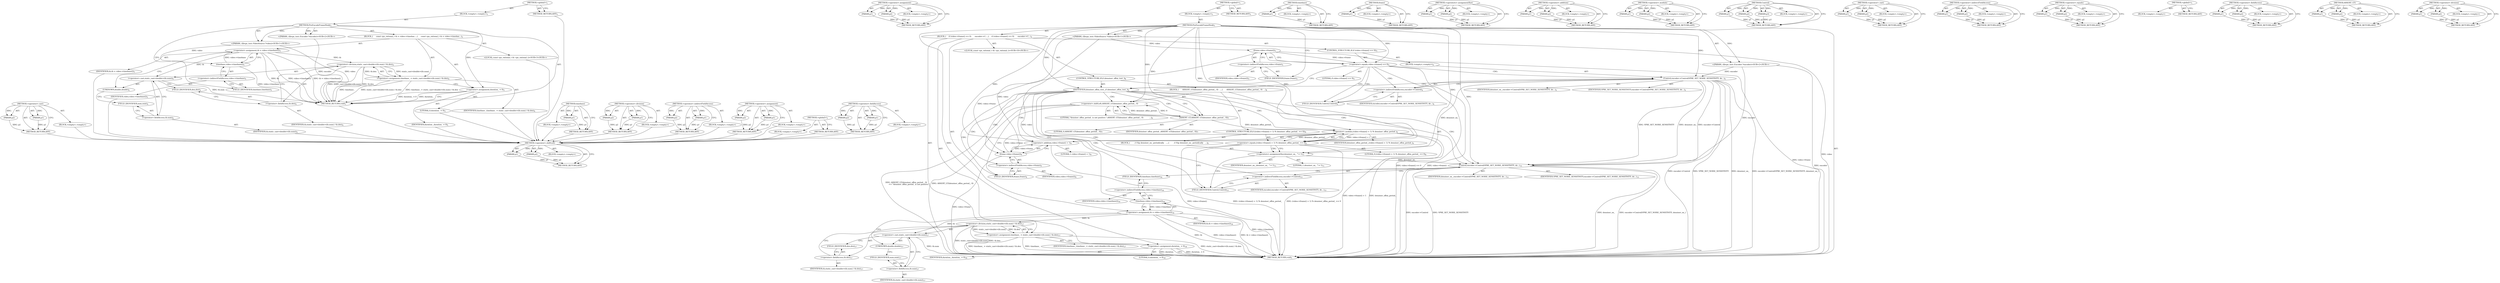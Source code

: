 digraph "&lt;operator&gt;.division" {
vulnerable_75 [label=<(METHOD,&lt;operator&gt;.cast)>];
vulnerable_76 [label=<(PARAM,p1)>];
vulnerable_77 [label=<(PARAM,p2)>];
vulnerable_78 [label=<(BLOCK,&lt;empty&gt;,&lt;empty&gt;)>];
vulnerable_79 [label=<(METHOD_RETURN,ANY)>];
vulnerable_6 [label=<(METHOD,&lt;global&gt;)<SUB>1</SUB>>];
vulnerable_7 [label=<(BLOCK,&lt;empty&gt;,&lt;empty&gt;)<SUB>1</SUB>>];
vulnerable_8 [label=<(METHOD,PreEncodeFrameHook)<SUB>1</SUB>>];
vulnerable_9 [label="<(PARAM,::libvpx_test::VideoSource *video)<SUB>1</SUB>>"];
vulnerable_10 [label="<(PARAM,::libvpx_test::Encoder *encoder)<SUB>2</SUB>>"];
vulnerable_11 [label=<(BLOCK,{
     const vpx_rational_t tb = video-&gt;timebas...,{
     const vpx_rational_t tb = video-&gt;timebas...)<SUB>2</SUB>>];
vulnerable_12 [label="<(LOCAL,const vpx_rational_t tb: vpx_rational_t)<SUB>3</SUB>>"];
vulnerable_13 [label=<(&lt;operator&gt;.assignment,tb = video-&gt;timebase())<SUB>3</SUB>>];
vulnerable_14 [label=<(IDENTIFIER,tb,tb = video-&gt;timebase())<SUB>3</SUB>>];
vulnerable_15 [label=<(timebase,video-&gt;timebase())<SUB>3</SUB>>];
vulnerable_16 [label=<(&lt;operator&gt;.indirectFieldAccess,video-&gt;timebase)<SUB>3</SUB>>];
vulnerable_17 [label=<(IDENTIFIER,video,video-&gt;timebase())<SUB>3</SUB>>];
vulnerable_18 [label=<(FIELD_IDENTIFIER,timebase,timebase)<SUB>3</SUB>>];
vulnerable_19 [label=<(&lt;operator&gt;.assignment,timebase_ = static_cast&lt;double&gt;(tb.num) / tb.den)<SUB>4</SUB>>];
vulnerable_20 [label=<(IDENTIFIER,timebase_,timebase_ = static_cast&lt;double&gt;(tb.num) / tb.den)<SUB>4</SUB>>];
vulnerable_21 [label=<(&lt;operator&gt;.division,static_cast&lt;double&gt;(tb.num) / tb.den)<SUB>4</SUB>>];
vulnerable_22 [label=<(&lt;operator&gt;.cast,static_cast&lt;double&gt;(tb.num))<SUB>4</SUB>>];
vulnerable_23 [label=<(UNKNOWN,double,double)<SUB>4</SUB>>];
vulnerable_24 [label=<(&lt;operator&gt;.fieldAccess,tb.num)<SUB>4</SUB>>];
vulnerable_25 [label=<(IDENTIFIER,tb,static_cast&lt;double&gt;(tb.num))<SUB>4</SUB>>];
vulnerable_26 [label=<(FIELD_IDENTIFIER,num,num)<SUB>4</SUB>>];
vulnerable_27 [label=<(&lt;operator&gt;.fieldAccess,tb.den)<SUB>4</SUB>>];
vulnerable_28 [label=<(IDENTIFIER,tb,static_cast&lt;double&gt;(tb.num) / tb.den)<SUB>4</SUB>>];
vulnerable_29 [label=<(FIELD_IDENTIFIER,den,den)<SUB>4</SUB>>];
vulnerable_30 [label=<(&lt;operator&gt;.assignment,duration_ = 0)<SUB>5</SUB>>];
vulnerable_31 [label=<(IDENTIFIER,duration_,duration_ = 0)<SUB>5</SUB>>];
vulnerable_32 [label=<(LITERAL,0,duration_ = 0)<SUB>5</SUB>>];
vulnerable_33 [label=<(METHOD_RETURN,void)<SUB>1</SUB>>];
vulnerable_35 [label=<(METHOD_RETURN,ANY)<SUB>1</SUB>>];
vulnerable_61 [label=<(METHOD,timebase)>];
vulnerable_62 [label=<(PARAM,p1)>];
vulnerable_63 [label=<(BLOCK,&lt;empty&gt;,&lt;empty&gt;)>];
vulnerable_64 [label=<(METHOD_RETURN,ANY)>];
vulnerable_70 [label=<(METHOD,&lt;operator&gt;.division)>];
vulnerable_71 [label=<(PARAM,p1)>];
vulnerable_72 [label=<(PARAM,p2)>];
vulnerable_73 [label=<(BLOCK,&lt;empty&gt;,&lt;empty&gt;)>];
vulnerable_74 [label=<(METHOD_RETURN,ANY)>];
vulnerable_65 [label=<(METHOD,&lt;operator&gt;.indirectFieldAccess)>];
vulnerable_66 [label=<(PARAM,p1)>];
vulnerable_67 [label=<(PARAM,p2)>];
vulnerable_68 [label=<(BLOCK,&lt;empty&gt;,&lt;empty&gt;)>];
vulnerable_69 [label=<(METHOD_RETURN,ANY)>];
vulnerable_56 [label=<(METHOD,&lt;operator&gt;.assignment)>];
vulnerable_57 [label=<(PARAM,p1)>];
vulnerable_58 [label=<(PARAM,p2)>];
vulnerable_59 [label=<(BLOCK,&lt;empty&gt;,&lt;empty&gt;)>];
vulnerable_60 [label=<(METHOD_RETURN,ANY)>];
vulnerable_50 [label=<(METHOD,&lt;global&gt;)<SUB>1</SUB>>];
vulnerable_51 [label=<(BLOCK,&lt;empty&gt;,&lt;empty&gt;)>];
vulnerable_52 [label=<(METHOD_RETURN,ANY)>];
vulnerable_80 [label=<(METHOD,&lt;operator&gt;.fieldAccess)>];
vulnerable_81 [label=<(PARAM,p1)>];
vulnerable_82 [label=<(PARAM,p2)>];
vulnerable_83 [label=<(BLOCK,&lt;empty&gt;,&lt;empty&gt;)>];
vulnerable_84 [label=<(METHOD_RETURN,ANY)>];
fixed_121 [label=<(METHOD,&lt;operator&gt;.shiftLeft)>];
fixed_122 [label=<(PARAM,p1)>];
fixed_123 [label=<(PARAM,p2)>];
fixed_124 [label=<(BLOCK,&lt;empty&gt;,&lt;empty&gt;)>];
fixed_125 [label=<(METHOD_RETURN,ANY)>];
fixed_146 [label=<(METHOD,&lt;operator&gt;.assignment)>];
fixed_147 [label=<(PARAM,p1)>];
fixed_148 [label=<(PARAM,p2)>];
fixed_149 [label=<(BLOCK,&lt;empty&gt;,&lt;empty&gt;)>];
fixed_150 [label=<(METHOD_RETURN,ANY)>];
fixed_6 [label=<(METHOD,&lt;global&gt;)<SUB>1</SUB>>];
fixed_7 [label=<(BLOCK,&lt;empty&gt;,&lt;empty&gt;)<SUB>1</SUB>>];
fixed_8 [label=<(METHOD,PreEncodeFrameHook)<SUB>1</SUB>>];
fixed_9 [label="<(PARAM,::libvpx_test::VideoSource *video)<SUB>1</SUB>>"];
fixed_10 [label="<(PARAM,::libvpx_test::Encoder *encoder)<SUB>2</SUB>>"];
fixed_11 [label=<(BLOCK,{
    if (video-&gt;frame() == 0)
      encoder-&gt;C...,{
    if (video-&gt;frame() == 0)
      encoder-&gt;C...)<SUB>2</SUB>>];
fixed_12 [label=<(CONTROL_STRUCTURE,IF,if (video-&gt;frame() == 0))<SUB>3</SUB>>];
fixed_13 [label=<(&lt;operator&gt;.equals,video-&gt;frame() == 0)<SUB>3</SUB>>];
fixed_14 [label=<(frame,video-&gt;frame())<SUB>3</SUB>>];
fixed_15 [label=<(&lt;operator&gt;.indirectFieldAccess,video-&gt;frame)<SUB>3</SUB>>];
fixed_16 [label=<(IDENTIFIER,video,video-&gt;frame())<SUB>3</SUB>>];
fixed_17 [label=<(FIELD_IDENTIFIER,frame,frame)<SUB>3</SUB>>];
fixed_18 [label=<(LITERAL,0,video-&gt;frame() == 0)<SUB>3</SUB>>];
fixed_19 [label=<(BLOCK,&lt;empty&gt;,&lt;empty&gt;)<SUB>4</SUB>>];
fixed_20 [label=<(Control,encoder-&gt;Control(VP8E_SET_NOISE_SENSITIVITY, de...)<SUB>4</SUB>>];
fixed_21 [label=<(&lt;operator&gt;.indirectFieldAccess,encoder-&gt;Control)<SUB>4</SUB>>];
fixed_22 [label=<(IDENTIFIER,encoder,encoder-&gt;Control(VP8E_SET_NOISE_SENSITIVITY, de...)<SUB>4</SUB>>];
fixed_23 [label=<(FIELD_IDENTIFIER,Control,Control)<SUB>4</SUB>>];
fixed_24 [label=<(IDENTIFIER,VP8E_SET_NOISE_SENSITIVITY,encoder-&gt;Control(VP8E_SET_NOISE_SENSITIVITY, de...)<SUB>4</SUB>>];
fixed_25 [label=<(IDENTIFIER,denoiser_on_,encoder-&gt;Control(VP8E_SET_NOISE_SENSITIVITY, de...)<SUB>4</SUB>>];
fixed_26 [label=<(CONTROL_STRUCTURE,IF,if (denoiser_offon_test_))<SUB>6</SUB>>];
fixed_27 [label=<(IDENTIFIER,denoiser_offon_test_,if (denoiser_offon_test_))<SUB>6</SUB>>];
fixed_28 [label=<(BLOCK,{
      ASSERT_GT(denoiser_offon_period_, 0)
  ...,{
      ASSERT_GT(denoiser_offon_period_, 0)
  ...)<SUB>6</SUB>>];
fixed_29 [label=<(&lt;operator&gt;.shiftLeft,ASSERT_GT(denoiser_offon_period_, 0)
          ...)<SUB>7</SUB>>];
fixed_30 [label=<(ASSERT_GT,ASSERT_GT(denoiser_offon_period_, 0))<SUB>7</SUB>>];
fixed_31 [label=<(IDENTIFIER,denoiser_offon_period_,ASSERT_GT(denoiser_offon_period_, 0))<SUB>7</SUB>>];
fixed_32 [label=<(LITERAL,0,ASSERT_GT(denoiser_offon_period_, 0))<SUB>7</SUB>>];
fixed_33 [label=<(LITERAL,&quot;denoiser_offon_period_ is not positive.&quot;,ASSERT_GT(denoiser_offon_period_, 0)
          ...)<SUB>8</SUB>>];
fixed_34 [label=<(CONTROL_STRUCTURE,IF,if ((video-&gt;frame() + 1) % denoiser_offon_period_ == 0))<SUB>9</SUB>>];
fixed_35 [label=<(&lt;operator&gt;.equals,(video-&gt;frame() + 1) % denoiser_offon_period_ == 0)<SUB>9</SUB>>];
fixed_36 [label=<(&lt;operator&gt;.modulo,(video-&gt;frame() + 1) % denoiser_offon_period_)<SUB>9</SUB>>];
fixed_37 [label=<(&lt;operator&gt;.addition,video-&gt;frame() + 1)<SUB>9</SUB>>];
fixed_38 [label=<(frame,video-&gt;frame())<SUB>9</SUB>>];
fixed_39 [label=<(&lt;operator&gt;.indirectFieldAccess,video-&gt;frame)<SUB>9</SUB>>];
fixed_40 [label=<(IDENTIFIER,video,video-&gt;frame())<SUB>9</SUB>>];
fixed_41 [label=<(FIELD_IDENTIFIER,frame,frame)<SUB>9</SUB>>];
fixed_42 [label=<(LITERAL,1,video-&gt;frame() + 1)<SUB>9</SUB>>];
fixed_43 [label=<(IDENTIFIER,denoiser_offon_period_,(video-&gt;frame() + 1) % denoiser_offon_period_)<SUB>9</SUB>>];
fixed_44 [label=<(LITERAL,0,(video-&gt;frame() + 1) % denoiser_offon_period_ == 0)<SUB>9</SUB>>];
fixed_45 [label=<(BLOCK,{
        // Flip denoiser_on_ periodically
   ...,{
        // Flip denoiser_on_ periodically
   ...)<SUB>9</SUB>>];
fixed_46 [label=<(&lt;operators&gt;.assignmentXor,denoiser_on_ ^= 1)<SUB>11</SUB>>];
fixed_47 [label=<(IDENTIFIER,denoiser_on_,denoiser_on_ ^= 1)<SUB>11</SUB>>];
fixed_48 [label=<(LITERAL,1,denoiser_on_ ^= 1)<SUB>11</SUB>>];
fixed_49 [label=<(Control,encoder-&gt;Control(VP8E_SET_NOISE_SENSITIVITY, de...)<SUB>13</SUB>>];
fixed_50 [label=<(&lt;operator&gt;.indirectFieldAccess,encoder-&gt;Control)<SUB>13</SUB>>];
fixed_51 [label=<(IDENTIFIER,encoder,encoder-&gt;Control(VP8E_SET_NOISE_SENSITIVITY, de...)<SUB>13</SUB>>];
fixed_52 [label=<(FIELD_IDENTIFIER,Control,Control)<SUB>13</SUB>>];
fixed_53 [label=<(IDENTIFIER,VP8E_SET_NOISE_SENSITIVITY,encoder-&gt;Control(VP8E_SET_NOISE_SENSITIVITY, de...)<SUB>13</SUB>>];
fixed_54 [label=<(IDENTIFIER,denoiser_on_,encoder-&gt;Control(VP8E_SET_NOISE_SENSITIVITY, de...)<SUB>13</SUB>>];
fixed_55 [label="<(LOCAL,const vpx_rational_t tb: vpx_rational_t)<SUB>16</SUB>>"];
fixed_56 [label=<(&lt;operator&gt;.assignment,tb = video-&gt;timebase())<SUB>16</SUB>>];
fixed_57 [label=<(IDENTIFIER,tb,tb = video-&gt;timebase())<SUB>16</SUB>>];
fixed_58 [label=<(timebase,video-&gt;timebase())<SUB>16</SUB>>];
fixed_59 [label=<(&lt;operator&gt;.indirectFieldAccess,video-&gt;timebase)<SUB>16</SUB>>];
fixed_60 [label=<(IDENTIFIER,video,video-&gt;timebase())<SUB>16</SUB>>];
fixed_61 [label=<(FIELD_IDENTIFIER,timebase,timebase)<SUB>16</SUB>>];
fixed_62 [label=<(&lt;operator&gt;.assignment,timebase_ = static_cast&lt;double&gt;(tb.num) / tb.den)<SUB>17</SUB>>];
fixed_63 [label=<(IDENTIFIER,timebase_,timebase_ = static_cast&lt;double&gt;(tb.num) / tb.den)<SUB>17</SUB>>];
fixed_64 [label=<(&lt;operator&gt;.division,static_cast&lt;double&gt;(tb.num) / tb.den)<SUB>17</SUB>>];
fixed_65 [label=<(&lt;operator&gt;.cast,static_cast&lt;double&gt;(tb.num))<SUB>17</SUB>>];
fixed_66 [label=<(UNKNOWN,double,double)<SUB>17</SUB>>];
fixed_67 [label=<(&lt;operator&gt;.fieldAccess,tb.num)<SUB>17</SUB>>];
fixed_68 [label=<(IDENTIFIER,tb,static_cast&lt;double&gt;(tb.num))<SUB>17</SUB>>];
fixed_69 [label=<(FIELD_IDENTIFIER,num,num)<SUB>17</SUB>>];
fixed_70 [label=<(&lt;operator&gt;.fieldAccess,tb.den)<SUB>17</SUB>>];
fixed_71 [label=<(IDENTIFIER,tb,static_cast&lt;double&gt;(tb.num) / tb.den)<SUB>17</SUB>>];
fixed_72 [label=<(FIELD_IDENTIFIER,den,den)<SUB>17</SUB>>];
fixed_73 [label=<(&lt;operator&gt;.assignment,duration_ = 0)<SUB>18</SUB>>];
fixed_74 [label=<(IDENTIFIER,duration_,duration_ = 0)<SUB>18</SUB>>];
fixed_75 [label=<(LITERAL,0,duration_ = 0)<SUB>18</SUB>>];
fixed_76 [label=<(METHOD_RETURN,void)<SUB>1</SUB>>];
fixed_78 [label=<(METHOD_RETURN,ANY)<SUB>1</SUB>>];
fixed_151 [label=<(METHOD,timebase)>];
fixed_152 [label=<(PARAM,p1)>];
fixed_153 [label=<(BLOCK,&lt;empty&gt;,&lt;empty&gt;)>];
fixed_154 [label=<(METHOD_RETURN,ANY)>];
fixed_106 [label=<(METHOD,frame)>];
fixed_107 [label=<(PARAM,p1)>];
fixed_108 [label=<(BLOCK,&lt;empty&gt;,&lt;empty&gt;)>];
fixed_109 [label=<(METHOD_RETURN,ANY)>];
fixed_141 [label=<(METHOD,&lt;operators&gt;.assignmentXor)>];
fixed_142 [label=<(PARAM,p1)>];
fixed_143 [label=<(PARAM,p2)>];
fixed_144 [label=<(BLOCK,&lt;empty&gt;,&lt;empty&gt;)>];
fixed_145 [label=<(METHOD_RETURN,ANY)>];
fixed_136 [label=<(METHOD,&lt;operator&gt;.addition)>];
fixed_137 [label=<(PARAM,p1)>];
fixed_138 [label=<(PARAM,p2)>];
fixed_139 [label=<(BLOCK,&lt;empty&gt;,&lt;empty&gt;)>];
fixed_140 [label=<(METHOD_RETURN,ANY)>];
fixed_131 [label=<(METHOD,&lt;operator&gt;.modulo)>];
fixed_132 [label=<(PARAM,p1)>];
fixed_133 [label=<(PARAM,p2)>];
fixed_134 [label=<(BLOCK,&lt;empty&gt;,&lt;empty&gt;)>];
fixed_135 [label=<(METHOD_RETURN,ANY)>];
fixed_115 [label=<(METHOD,Control)>];
fixed_116 [label=<(PARAM,p1)>];
fixed_117 [label=<(PARAM,p2)>];
fixed_118 [label=<(PARAM,p3)>];
fixed_119 [label=<(BLOCK,&lt;empty&gt;,&lt;empty&gt;)>];
fixed_120 [label=<(METHOD_RETURN,ANY)>];
fixed_160 [label=<(METHOD,&lt;operator&gt;.cast)>];
fixed_161 [label=<(PARAM,p1)>];
fixed_162 [label=<(PARAM,p2)>];
fixed_163 [label=<(BLOCK,&lt;empty&gt;,&lt;empty&gt;)>];
fixed_164 [label=<(METHOD_RETURN,ANY)>];
fixed_110 [label=<(METHOD,&lt;operator&gt;.indirectFieldAccess)>];
fixed_111 [label=<(PARAM,p1)>];
fixed_112 [label=<(PARAM,p2)>];
fixed_113 [label=<(BLOCK,&lt;empty&gt;,&lt;empty&gt;)>];
fixed_114 [label=<(METHOD_RETURN,ANY)>];
fixed_101 [label=<(METHOD,&lt;operator&gt;.equals)>];
fixed_102 [label=<(PARAM,p1)>];
fixed_103 [label=<(PARAM,p2)>];
fixed_104 [label=<(BLOCK,&lt;empty&gt;,&lt;empty&gt;)>];
fixed_105 [label=<(METHOD_RETURN,ANY)>];
fixed_95 [label=<(METHOD,&lt;global&gt;)<SUB>1</SUB>>];
fixed_96 [label=<(BLOCK,&lt;empty&gt;,&lt;empty&gt;)>];
fixed_97 [label=<(METHOD_RETURN,ANY)>];
fixed_165 [label=<(METHOD,&lt;operator&gt;.fieldAccess)>];
fixed_166 [label=<(PARAM,p1)>];
fixed_167 [label=<(PARAM,p2)>];
fixed_168 [label=<(BLOCK,&lt;empty&gt;,&lt;empty&gt;)>];
fixed_169 [label=<(METHOD_RETURN,ANY)>];
fixed_126 [label=<(METHOD,ASSERT_GT)>];
fixed_127 [label=<(PARAM,p1)>];
fixed_128 [label=<(PARAM,p2)>];
fixed_129 [label=<(BLOCK,&lt;empty&gt;,&lt;empty&gt;)>];
fixed_130 [label=<(METHOD_RETURN,ANY)>];
fixed_155 [label=<(METHOD,&lt;operator&gt;.division)>];
fixed_156 [label=<(PARAM,p1)>];
fixed_157 [label=<(PARAM,p2)>];
fixed_158 [label=<(BLOCK,&lt;empty&gt;,&lt;empty&gt;)>];
fixed_159 [label=<(METHOD_RETURN,ANY)>];
vulnerable_75 -> vulnerable_76  [key=0, label="AST: "];
vulnerable_75 -> vulnerable_76  [key=1, label="DDG: "];
vulnerable_75 -> vulnerable_78  [key=0, label="AST: "];
vulnerable_75 -> vulnerable_77  [key=0, label="AST: "];
vulnerable_75 -> vulnerable_77  [key=1, label="DDG: "];
vulnerable_75 -> vulnerable_79  [key=0, label="AST: "];
vulnerable_75 -> vulnerable_79  [key=1, label="CFG: "];
vulnerable_76 -> vulnerable_79  [key=0, label="DDG: p1"];
vulnerable_77 -> vulnerable_79  [key=0, label="DDG: p2"];
vulnerable_78 -> fixed_121  [key=0];
vulnerable_79 -> fixed_121  [key=0];
vulnerable_6 -> vulnerable_7  [key=0, label="AST: "];
vulnerable_6 -> vulnerable_35  [key=0, label="AST: "];
vulnerable_6 -> vulnerable_35  [key=1, label="CFG: "];
vulnerable_7 -> vulnerable_8  [key=0, label="AST: "];
vulnerable_8 -> vulnerable_9  [key=0, label="AST: "];
vulnerable_8 -> vulnerable_9  [key=1, label="DDG: "];
vulnerable_8 -> vulnerable_10  [key=0, label="AST: "];
vulnerable_8 -> vulnerable_10  [key=1, label="DDG: "];
vulnerable_8 -> vulnerable_11  [key=0, label="AST: "];
vulnerable_8 -> vulnerable_33  [key=0, label="AST: "];
vulnerable_8 -> vulnerable_18  [key=0, label="CFG: "];
vulnerable_8 -> vulnerable_30  [key=0, label="DDG: "];
vulnerable_9 -> vulnerable_33  [key=0, label="DDG: video"];
vulnerable_9 -> vulnerable_15  [key=0, label="DDG: video"];
vulnerable_10 -> vulnerable_33  [key=0, label="DDG: encoder"];
vulnerable_11 -> vulnerable_12  [key=0, label="AST: "];
vulnerable_11 -> vulnerable_13  [key=0, label="AST: "];
vulnerable_11 -> vulnerable_19  [key=0, label="AST: "];
vulnerable_11 -> vulnerable_30  [key=0, label="AST: "];
vulnerable_12 -> fixed_121  [key=0];
vulnerable_13 -> vulnerable_14  [key=0, label="AST: "];
vulnerable_13 -> vulnerable_15  [key=0, label="AST: "];
vulnerable_13 -> vulnerable_23  [key=0, label="CFG: "];
vulnerable_13 -> vulnerable_33  [key=0, label="DDG: tb"];
vulnerable_13 -> vulnerable_33  [key=1, label="DDG: video-&gt;timebase()"];
vulnerable_13 -> vulnerable_33  [key=2, label="DDG: tb = video-&gt;timebase()"];
vulnerable_13 -> vulnerable_21  [key=0, label="DDG: tb"];
vulnerable_13 -> vulnerable_22  [key=0, label="DDG: tb"];
vulnerable_14 -> fixed_121  [key=0];
vulnerable_15 -> vulnerable_16  [key=0, label="AST: "];
vulnerable_15 -> vulnerable_13  [key=0, label="CFG: "];
vulnerable_15 -> vulnerable_13  [key=1, label="DDG: video-&gt;timebase"];
vulnerable_15 -> vulnerable_33  [key=0, label="DDG: video-&gt;timebase"];
vulnerable_16 -> vulnerable_17  [key=0, label="AST: "];
vulnerable_16 -> vulnerable_18  [key=0, label="AST: "];
vulnerable_16 -> vulnerable_15  [key=0, label="CFG: "];
vulnerable_17 -> fixed_121  [key=0];
vulnerable_18 -> vulnerable_16  [key=0, label="CFG: "];
vulnerable_19 -> vulnerable_20  [key=0, label="AST: "];
vulnerable_19 -> vulnerable_21  [key=0, label="AST: "];
vulnerable_19 -> vulnerable_30  [key=0, label="CFG: "];
vulnerable_19 -> vulnerable_33  [key=0, label="DDG: static_cast&lt;double&gt;(tb.num) / tb.den"];
vulnerable_19 -> vulnerable_33  [key=1, label="DDG: timebase_ = static_cast&lt;double&gt;(tb.num) / tb.den"];
vulnerable_19 -> vulnerable_33  [key=2, label="DDG: timebase_"];
vulnerable_20 -> fixed_121  [key=0];
vulnerable_21 -> vulnerable_22  [key=0, label="AST: "];
vulnerable_21 -> vulnerable_27  [key=0, label="AST: "];
vulnerable_21 -> vulnerable_19  [key=0, label="CFG: "];
vulnerable_21 -> vulnerable_19  [key=1, label="DDG: static_cast&lt;double&gt;(tb.num)"];
vulnerable_21 -> vulnerable_19  [key=2, label="DDG: tb.den"];
vulnerable_21 -> vulnerable_33  [key=0, label="DDG: static_cast&lt;double&gt;(tb.num)"];
vulnerable_21 -> vulnerable_33  [key=1, label="DDG: tb.den"];
vulnerable_22 -> vulnerable_23  [key=0, label="AST: "];
vulnerable_22 -> vulnerable_24  [key=0, label="AST: "];
vulnerable_22 -> vulnerable_29  [key=0, label="CFG: "];
vulnerable_22 -> vulnerable_33  [key=0, label="DDG: tb.num"];
vulnerable_23 -> vulnerable_26  [key=0, label="CFG: "];
vulnerable_24 -> vulnerable_25  [key=0, label="AST: "];
vulnerable_24 -> vulnerable_26  [key=0, label="AST: "];
vulnerable_24 -> vulnerable_22  [key=0, label="CFG: "];
vulnerable_25 -> fixed_121  [key=0];
vulnerable_26 -> vulnerable_24  [key=0, label="CFG: "];
vulnerable_27 -> vulnerable_28  [key=0, label="AST: "];
vulnerable_27 -> vulnerable_29  [key=0, label="AST: "];
vulnerable_27 -> vulnerable_21  [key=0, label="CFG: "];
vulnerable_28 -> fixed_121  [key=0];
vulnerable_29 -> vulnerable_27  [key=0, label="CFG: "];
vulnerable_30 -> vulnerable_31  [key=0, label="AST: "];
vulnerable_30 -> vulnerable_32  [key=0, label="AST: "];
vulnerable_30 -> vulnerable_33  [key=0, label="CFG: "];
vulnerable_30 -> vulnerable_33  [key=1, label="DDG: duration_ = 0"];
vulnerable_30 -> vulnerable_33  [key=2, label="DDG: duration_"];
vulnerable_31 -> fixed_121  [key=0];
vulnerable_32 -> fixed_121  [key=0];
vulnerable_33 -> fixed_121  [key=0];
vulnerable_35 -> fixed_121  [key=0];
vulnerable_61 -> vulnerable_62  [key=0, label="AST: "];
vulnerable_61 -> vulnerable_62  [key=1, label="DDG: "];
vulnerable_61 -> vulnerable_63  [key=0, label="AST: "];
vulnerable_61 -> vulnerable_64  [key=0, label="AST: "];
vulnerable_61 -> vulnerable_64  [key=1, label="CFG: "];
vulnerable_62 -> vulnerable_64  [key=0, label="DDG: p1"];
vulnerable_63 -> fixed_121  [key=0];
vulnerable_64 -> fixed_121  [key=0];
vulnerable_70 -> vulnerable_71  [key=0, label="AST: "];
vulnerable_70 -> vulnerable_71  [key=1, label="DDG: "];
vulnerable_70 -> vulnerable_73  [key=0, label="AST: "];
vulnerable_70 -> vulnerable_72  [key=0, label="AST: "];
vulnerable_70 -> vulnerable_72  [key=1, label="DDG: "];
vulnerable_70 -> vulnerable_74  [key=0, label="AST: "];
vulnerable_70 -> vulnerable_74  [key=1, label="CFG: "];
vulnerable_71 -> vulnerable_74  [key=0, label="DDG: p1"];
vulnerable_72 -> vulnerable_74  [key=0, label="DDG: p2"];
vulnerable_73 -> fixed_121  [key=0];
vulnerable_74 -> fixed_121  [key=0];
vulnerable_65 -> vulnerable_66  [key=0, label="AST: "];
vulnerable_65 -> vulnerable_66  [key=1, label="DDG: "];
vulnerable_65 -> vulnerable_68  [key=0, label="AST: "];
vulnerable_65 -> vulnerable_67  [key=0, label="AST: "];
vulnerable_65 -> vulnerable_67  [key=1, label="DDG: "];
vulnerable_65 -> vulnerable_69  [key=0, label="AST: "];
vulnerable_65 -> vulnerable_69  [key=1, label="CFG: "];
vulnerable_66 -> vulnerable_69  [key=0, label="DDG: p1"];
vulnerable_67 -> vulnerable_69  [key=0, label="DDG: p2"];
vulnerable_68 -> fixed_121  [key=0];
vulnerable_69 -> fixed_121  [key=0];
vulnerable_56 -> vulnerable_57  [key=0, label="AST: "];
vulnerable_56 -> vulnerable_57  [key=1, label="DDG: "];
vulnerable_56 -> vulnerable_59  [key=0, label="AST: "];
vulnerable_56 -> vulnerable_58  [key=0, label="AST: "];
vulnerable_56 -> vulnerable_58  [key=1, label="DDG: "];
vulnerable_56 -> vulnerable_60  [key=0, label="AST: "];
vulnerable_56 -> vulnerable_60  [key=1, label="CFG: "];
vulnerable_57 -> vulnerable_60  [key=0, label="DDG: p1"];
vulnerable_58 -> vulnerable_60  [key=0, label="DDG: p2"];
vulnerable_59 -> fixed_121  [key=0];
vulnerable_60 -> fixed_121  [key=0];
vulnerable_50 -> vulnerable_51  [key=0, label="AST: "];
vulnerable_50 -> vulnerable_52  [key=0, label="AST: "];
vulnerable_50 -> vulnerable_52  [key=1, label="CFG: "];
vulnerable_51 -> fixed_121  [key=0];
vulnerable_52 -> fixed_121  [key=0];
vulnerable_80 -> vulnerable_81  [key=0, label="AST: "];
vulnerable_80 -> vulnerable_81  [key=1, label="DDG: "];
vulnerable_80 -> vulnerable_83  [key=0, label="AST: "];
vulnerable_80 -> vulnerable_82  [key=0, label="AST: "];
vulnerable_80 -> vulnerable_82  [key=1, label="DDG: "];
vulnerable_80 -> vulnerable_84  [key=0, label="AST: "];
vulnerable_80 -> vulnerable_84  [key=1, label="CFG: "];
vulnerable_81 -> vulnerable_84  [key=0, label="DDG: p1"];
vulnerable_82 -> vulnerable_84  [key=0, label="DDG: p2"];
vulnerable_83 -> fixed_121  [key=0];
vulnerable_84 -> fixed_121  [key=0];
fixed_121 -> fixed_122  [key=0, label="AST: "];
fixed_121 -> fixed_122  [key=1, label="DDG: "];
fixed_121 -> fixed_124  [key=0, label="AST: "];
fixed_121 -> fixed_123  [key=0, label="AST: "];
fixed_121 -> fixed_123  [key=1, label="DDG: "];
fixed_121 -> fixed_125  [key=0, label="AST: "];
fixed_121 -> fixed_125  [key=1, label="CFG: "];
fixed_122 -> fixed_125  [key=0, label="DDG: p1"];
fixed_123 -> fixed_125  [key=0, label="DDG: p2"];
fixed_146 -> fixed_147  [key=0, label="AST: "];
fixed_146 -> fixed_147  [key=1, label="DDG: "];
fixed_146 -> fixed_149  [key=0, label="AST: "];
fixed_146 -> fixed_148  [key=0, label="AST: "];
fixed_146 -> fixed_148  [key=1, label="DDG: "];
fixed_146 -> fixed_150  [key=0, label="AST: "];
fixed_146 -> fixed_150  [key=1, label="CFG: "];
fixed_147 -> fixed_150  [key=0, label="DDG: p1"];
fixed_148 -> fixed_150  [key=0, label="DDG: p2"];
fixed_6 -> fixed_7  [key=0, label="AST: "];
fixed_6 -> fixed_78  [key=0, label="AST: "];
fixed_6 -> fixed_78  [key=1, label="CFG: "];
fixed_7 -> fixed_8  [key=0, label="AST: "];
fixed_8 -> fixed_9  [key=0, label="AST: "];
fixed_8 -> fixed_9  [key=1, label="DDG: "];
fixed_8 -> fixed_10  [key=0, label="AST: "];
fixed_8 -> fixed_10  [key=1, label="DDG: "];
fixed_8 -> fixed_11  [key=0, label="AST: "];
fixed_8 -> fixed_76  [key=0, label="AST: "];
fixed_8 -> fixed_17  [key=0, label="CFG: "];
fixed_8 -> fixed_73  [key=0, label="DDG: "];
fixed_8 -> fixed_27  [key=0, label="DDG: "];
fixed_8 -> fixed_13  [key=0, label="DDG: "];
fixed_8 -> fixed_20  [key=0, label="DDG: "];
fixed_8 -> fixed_29  [key=0, label="DDG: "];
fixed_8 -> fixed_49  [key=0, label="DDG: "];
fixed_8 -> fixed_30  [key=0, label="DDG: "];
fixed_8 -> fixed_35  [key=0, label="DDG: "];
fixed_8 -> fixed_46  [key=0, label="DDG: "];
fixed_8 -> fixed_36  [key=0, label="DDG: "];
fixed_8 -> fixed_37  [key=0, label="DDG: "];
fixed_9 -> fixed_76  [key=0, label="DDG: video"];
fixed_9 -> fixed_58  [key=0, label="DDG: video"];
fixed_9 -> fixed_14  [key=0, label="DDG: video"];
fixed_9 -> fixed_38  [key=0, label="DDG: video"];
fixed_10 -> fixed_76  [key=0, label="DDG: encoder"];
fixed_10 -> fixed_20  [key=0, label="DDG: encoder"];
fixed_10 -> fixed_49  [key=0, label="DDG: encoder"];
fixed_11 -> fixed_12  [key=0, label="AST: "];
fixed_11 -> fixed_26  [key=0, label="AST: "];
fixed_11 -> fixed_55  [key=0, label="AST: "];
fixed_11 -> fixed_56  [key=0, label="AST: "];
fixed_11 -> fixed_62  [key=0, label="AST: "];
fixed_11 -> fixed_73  [key=0, label="AST: "];
fixed_12 -> fixed_13  [key=0, label="AST: "];
fixed_12 -> fixed_19  [key=0, label="AST: "];
fixed_13 -> fixed_14  [key=0, label="AST: "];
fixed_13 -> fixed_18  [key=0, label="AST: "];
fixed_13 -> fixed_27  [key=0, label="CFG: "];
fixed_13 -> fixed_23  [key=0, label="CFG: "];
fixed_13 -> fixed_23  [key=1, label="CDG: "];
fixed_13 -> fixed_76  [key=0, label="DDG: video-&gt;frame()"];
fixed_13 -> fixed_76  [key=1, label="DDG: video-&gt;frame() == 0"];
fixed_13 -> fixed_21  [key=0, label="CDG: "];
fixed_13 -> fixed_20  [key=0, label="CDG: "];
fixed_14 -> fixed_15  [key=0, label="AST: "];
fixed_14 -> fixed_13  [key=0, label="CFG: "];
fixed_14 -> fixed_13  [key=1, label="DDG: video-&gt;frame"];
fixed_14 -> fixed_76  [key=0, label="DDG: video-&gt;frame"];
fixed_14 -> fixed_38  [key=0, label="DDG: video-&gt;frame"];
fixed_15 -> fixed_16  [key=0, label="AST: "];
fixed_15 -> fixed_17  [key=0, label="AST: "];
fixed_15 -> fixed_14  [key=0, label="CFG: "];
fixed_17 -> fixed_15  [key=0, label="CFG: "];
fixed_19 -> fixed_20  [key=0, label="AST: "];
fixed_20 -> fixed_21  [key=0, label="AST: "];
fixed_20 -> fixed_24  [key=0, label="AST: "];
fixed_20 -> fixed_25  [key=0, label="AST: "];
fixed_20 -> fixed_27  [key=0, label="CFG: "];
fixed_20 -> fixed_76  [key=0, label="DDG: encoder-&gt;Control"];
fixed_20 -> fixed_76  [key=1, label="DDG: VP8E_SET_NOISE_SENSITIVITY"];
fixed_20 -> fixed_76  [key=2, label="DDG: denoiser_on_"];
fixed_20 -> fixed_76  [key=3, label="DDG: encoder-&gt;Control(VP8E_SET_NOISE_SENSITIVITY, denoiser_on_)"];
fixed_20 -> fixed_49  [key=0, label="DDG: encoder-&gt;Control"];
fixed_20 -> fixed_49  [key=1, label="DDG: VP8E_SET_NOISE_SENSITIVITY"];
fixed_20 -> fixed_49  [key=2, label="DDG: denoiser_on_"];
fixed_20 -> fixed_46  [key=0, label="DDG: denoiser_on_"];
fixed_21 -> fixed_22  [key=0, label="AST: "];
fixed_21 -> fixed_23  [key=0, label="AST: "];
fixed_21 -> fixed_20  [key=0, label="CFG: "];
fixed_23 -> fixed_21  [key=0, label="CFG: "];
fixed_26 -> fixed_27  [key=0, label="AST: "];
fixed_26 -> fixed_28  [key=0, label="AST: "];
fixed_27 -> fixed_30  [key=0, label="CFG: "];
fixed_27 -> fixed_30  [key=1, label="CDG: "];
fixed_27 -> fixed_61  [key=0, label="CFG: "];
fixed_27 -> fixed_49  [key=0, label="CDG: "];
fixed_27 -> fixed_36  [key=0, label="CDG: "];
fixed_27 -> fixed_52  [key=0, label="CDG: "];
fixed_27 -> fixed_37  [key=0, label="CDG: "];
fixed_27 -> fixed_38  [key=0, label="CDG: "];
fixed_27 -> fixed_41  [key=0, label="CDG: "];
fixed_27 -> fixed_29  [key=0, label="CDG: "];
fixed_27 -> fixed_50  [key=0, label="CDG: "];
fixed_27 -> fixed_35  [key=0, label="CDG: "];
fixed_27 -> fixed_39  [key=0, label="CDG: "];
fixed_28 -> fixed_29  [key=0, label="AST: "];
fixed_28 -> fixed_34  [key=0, label="AST: "];
fixed_28 -> fixed_49  [key=0, label="AST: "];
fixed_29 -> fixed_30  [key=0, label="AST: "];
fixed_29 -> fixed_33  [key=0, label="AST: "];
fixed_29 -> fixed_41  [key=0, label="CFG: "];
fixed_29 -> fixed_76  [key=0, label="DDG: ASSERT_GT(denoiser_offon_period_, 0)"];
fixed_29 -> fixed_76  [key=1, label="DDG: ASSERT_GT(denoiser_offon_period_, 0)
          &lt;&lt; &quot;denoiser_offon_period_ is not positive.&quot;"];
fixed_30 -> fixed_31  [key=0, label="AST: "];
fixed_30 -> fixed_32  [key=0, label="AST: "];
fixed_30 -> fixed_29  [key=0, label="CFG: "];
fixed_30 -> fixed_29  [key=1, label="DDG: denoiser_offon_period_"];
fixed_30 -> fixed_29  [key=2, label="DDG: 0"];
fixed_30 -> fixed_36  [key=0, label="DDG: denoiser_offon_period_"];
fixed_34 -> fixed_35  [key=0, label="AST: "];
fixed_34 -> fixed_45  [key=0, label="AST: "];
fixed_35 -> fixed_36  [key=0, label="AST: "];
fixed_35 -> fixed_44  [key=0, label="AST: "];
fixed_35 -> fixed_46  [key=0, label="CFG: "];
fixed_35 -> fixed_46  [key=1, label="CDG: "];
fixed_35 -> fixed_52  [key=0, label="CFG: "];
fixed_35 -> fixed_76  [key=0, label="DDG: (video-&gt;frame() + 1) % denoiser_offon_period_"];
fixed_35 -> fixed_76  [key=1, label="DDG: (video-&gt;frame() + 1) % denoiser_offon_period_ == 0"];
fixed_36 -> fixed_37  [key=0, label="AST: "];
fixed_36 -> fixed_43  [key=0, label="AST: "];
fixed_36 -> fixed_35  [key=0, label="CFG: "];
fixed_36 -> fixed_35  [key=1, label="DDG: video-&gt;frame() + 1"];
fixed_36 -> fixed_35  [key=2, label="DDG: denoiser_offon_period_"];
fixed_36 -> fixed_76  [key=0, label="DDG: video-&gt;frame() + 1"];
fixed_36 -> fixed_76  [key=1, label="DDG: denoiser_offon_period_"];
fixed_37 -> fixed_38  [key=0, label="AST: "];
fixed_37 -> fixed_42  [key=0, label="AST: "];
fixed_37 -> fixed_36  [key=0, label="CFG: "];
fixed_37 -> fixed_76  [key=0, label="DDG: video-&gt;frame()"];
fixed_38 -> fixed_39  [key=0, label="AST: "];
fixed_38 -> fixed_37  [key=0, label="CFG: "];
fixed_38 -> fixed_37  [key=1, label="DDG: video-&gt;frame"];
fixed_38 -> fixed_76  [key=0, label="DDG: video-&gt;frame"];
fixed_38 -> fixed_36  [key=0, label="DDG: video-&gt;frame"];
fixed_39 -> fixed_40  [key=0, label="AST: "];
fixed_39 -> fixed_41  [key=0, label="AST: "];
fixed_39 -> fixed_38  [key=0, label="CFG: "];
fixed_41 -> fixed_39  [key=0, label="CFG: "];
fixed_45 -> fixed_46  [key=0, label="AST: "];
fixed_46 -> fixed_47  [key=0, label="AST: "];
fixed_46 -> fixed_48  [key=0, label="AST: "];
fixed_46 -> fixed_52  [key=0, label="CFG: "];
fixed_46 -> fixed_49  [key=0, label="DDG: denoiser_on_"];
fixed_49 -> fixed_50  [key=0, label="AST: "];
fixed_49 -> fixed_53  [key=0, label="AST: "];
fixed_49 -> fixed_54  [key=0, label="AST: "];
fixed_49 -> fixed_61  [key=0, label="CFG: "];
fixed_49 -> fixed_76  [key=0, label="DDG: encoder-&gt;Control"];
fixed_49 -> fixed_76  [key=1, label="DDG: VP8E_SET_NOISE_SENSITIVITY"];
fixed_49 -> fixed_76  [key=2, label="DDG: denoiser_on_"];
fixed_49 -> fixed_76  [key=3, label="DDG: encoder-&gt;Control(VP8E_SET_NOISE_SENSITIVITY, denoiser_on_)"];
fixed_50 -> fixed_51  [key=0, label="AST: "];
fixed_50 -> fixed_52  [key=0, label="AST: "];
fixed_50 -> fixed_49  [key=0, label="CFG: "];
fixed_52 -> fixed_50  [key=0, label="CFG: "];
fixed_56 -> fixed_57  [key=0, label="AST: "];
fixed_56 -> fixed_58  [key=0, label="AST: "];
fixed_56 -> fixed_66  [key=0, label="CFG: "];
fixed_56 -> fixed_76  [key=0, label="DDG: tb"];
fixed_56 -> fixed_76  [key=1, label="DDG: video-&gt;timebase()"];
fixed_56 -> fixed_76  [key=2, label="DDG: tb = video-&gt;timebase()"];
fixed_56 -> fixed_64  [key=0, label="DDG: tb"];
fixed_56 -> fixed_65  [key=0, label="DDG: tb"];
fixed_58 -> fixed_59  [key=0, label="AST: "];
fixed_58 -> fixed_56  [key=0, label="CFG: "];
fixed_58 -> fixed_56  [key=1, label="DDG: video-&gt;timebase"];
fixed_58 -> fixed_76  [key=0, label="DDG: video-&gt;timebase"];
fixed_59 -> fixed_60  [key=0, label="AST: "];
fixed_59 -> fixed_61  [key=0, label="AST: "];
fixed_59 -> fixed_58  [key=0, label="CFG: "];
fixed_61 -> fixed_59  [key=0, label="CFG: "];
fixed_62 -> fixed_63  [key=0, label="AST: "];
fixed_62 -> fixed_64  [key=0, label="AST: "];
fixed_62 -> fixed_73  [key=0, label="CFG: "];
fixed_62 -> fixed_76  [key=0, label="DDG: static_cast&lt;double&gt;(tb.num) / tb.den"];
fixed_62 -> fixed_76  [key=1, label="DDG: timebase_ = static_cast&lt;double&gt;(tb.num) / tb.den"];
fixed_62 -> fixed_76  [key=2, label="DDG: timebase_"];
fixed_64 -> fixed_65  [key=0, label="AST: "];
fixed_64 -> fixed_70  [key=0, label="AST: "];
fixed_64 -> fixed_62  [key=0, label="CFG: "];
fixed_64 -> fixed_62  [key=1, label="DDG: static_cast&lt;double&gt;(tb.num)"];
fixed_64 -> fixed_62  [key=2, label="DDG: tb.den"];
fixed_64 -> fixed_76  [key=0, label="DDG: static_cast&lt;double&gt;(tb.num)"];
fixed_64 -> fixed_76  [key=1, label="DDG: tb.den"];
fixed_65 -> fixed_66  [key=0, label="AST: "];
fixed_65 -> fixed_67  [key=0, label="AST: "];
fixed_65 -> fixed_72  [key=0, label="CFG: "];
fixed_65 -> fixed_76  [key=0, label="DDG: tb.num"];
fixed_66 -> fixed_69  [key=0, label="CFG: "];
fixed_67 -> fixed_68  [key=0, label="AST: "];
fixed_67 -> fixed_69  [key=0, label="AST: "];
fixed_67 -> fixed_65  [key=0, label="CFG: "];
fixed_69 -> fixed_67  [key=0, label="CFG: "];
fixed_70 -> fixed_71  [key=0, label="AST: "];
fixed_70 -> fixed_72  [key=0, label="AST: "];
fixed_70 -> fixed_64  [key=0, label="CFG: "];
fixed_72 -> fixed_70  [key=0, label="CFG: "];
fixed_73 -> fixed_74  [key=0, label="AST: "];
fixed_73 -> fixed_75  [key=0, label="AST: "];
fixed_73 -> fixed_76  [key=0, label="CFG: "];
fixed_73 -> fixed_76  [key=1, label="DDG: duration_ = 0"];
fixed_73 -> fixed_76  [key=2, label="DDG: duration_"];
fixed_151 -> fixed_152  [key=0, label="AST: "];
fixed_151 -> fixed_152  [key=1, label="DDG: "];
fixed_151 -> fixed_153  [key=0, label="AST: "];
fixed_151 -> fixed_154  [key=0, label="AST: "];
fixed_151 -> fixed_154  [key=1, label="CFG: "];
fixed_152 -> fixed_154  [key=0, label="DDG: p1"];
fixed_106 -> fixed_107  [key=0, label="AST: "];
fixed_106 -> fixed_107  [key=1, label="DDG: "];
fixed_106 -> fixed_108  [key=0, label="AST: "];
fixed_106 -> fixed_109  [key=0, label="AST: "];
fixed_106 -> fixed_109  [key=1, label="CFG: "];
fixed_107 -> fixed_109  [key=0, label="DDG: p1"];
fixed_141 -> fixed_142  [key=0, label="AST: "];
fixed_141 -> fixed_142  [key=1, label="DDG: "];
fixed_141 -> fixed_144  [key=0, label="AST: "];
fixed_141 -> fixed_143  [key=0, label="AST: "];
fixed_141 -> fixed_143  [key=1, label="DDG: "];
fixed_141 -> fixed_145  [key=0, label="AST: "];
fixed_141 -> fixed_145  [key=1, label="CFG: "];
fixed_142 -> fixed_145  [key=0, label="DDG: p1"];
fixed_143 -> fixed_145  [key=0, label="DDG: p2"];
fixed_136 -> fixed_137  [key=0, label="AST: "];
fixed_136 -> fixed_137  [key=1, label="DDG: "];
fixed_136 -> fixed_139  [key=0, label="AST: "];
fixed_136 -> fixed_138  [key=0, label="AST: "];
fixed_136 -> fixed_138  [key=1, label="DDG: "];
fixed_136 -> fixed_140  [key=0, label="AST: "];
fixed_136 -> fixed_140  [key=1, label="CFG: "];
fixed_137 -> fixed_140  [key=0, label="DDG: p1"];
fixed_138 -> fixed_140  [key=0, label="DDG: p2"];
fixed_131 -> fixed_132  [key=0, label="AST: "];
fixed_131 -> fixed_132  [key=1, label="DDG: "];
fixed_131 -> fixed_134  [key=0, label="AST: "];
fixed_131 -> fixed_133  [key=0, label="AST: "];
fixed_131 -> fixed_133  [key=1, label="DDG: "];
fixed_131 -> fixed_135  [key=0, label="AST: "];
fixed_131 -> fixed_135  [key=1, label="CFG: "];
fixed_132 -> fixed_135  [key=0, label="DDG: p1"];
fixed_133 -> fixed_135  [key=0, label="DDG: p2"];
fixed_115 -> fixed_116  [key=0, label="AST: "];
fixed_115 -> fixed_116  [key=1, label="DDG: "];
fixed_115 -> fixed_119  [key=0, label="AST: "];
fixed_115 -> fixed_117  [key=0, label="AST: "];
fixed_115 -> fixed_117  [key=1, label="DDG: "];
fixed_115 -> fixed_120  [key=0, label="AST: "];
fixed_115 -> fixed_120  [key=1, label="CFG: "];
fixed_115 -> fixed_118  [key=0, label="AST: "];
fixed_115 -> fixed_118  [key=1, label="DDG: "];
fixed_116 -> fixed_120  [key=0, label="DDG: p1"];
fixed_117 -> fixed_120  [key=0, label="DDG: p2"];
fixed_118 -> fixed_120  [key=0, label="DDG: p3"];
fixed_160 -> fixed_161  [key=0, label="AST: "];
fixed_160 -> fixed_161  [key=1, label="DDG: "];
fixed_160 -> fixed_163  [key=0, label="AST: "];
fixed_160 -> fixed_162  [key=0, label="AST: "];
fixed_160 -> fixed_162  [key=1, label="DDG: "];
fixed_160 -> fixed_164  [key=0, label="AST: "];
fixed_160 -> fixed_164  [key=1, label="CFG: "];
fixed_161 -> fixed_164  [key=0, label="DDG: p1"];
fixed_162 -> fixed_164  [key=0, label="DDG: p2"];
fixed_110 -> fixed_111  [key=0, label="AST: "];
fixed_110 -> fixed_111  [key=1, label="DDG: "];
fixed_110 -> fixed_113  [key=0, label="AST: "];
fixed_110 -> fixed_112  [key=0, label="AST: "];
fixed_110 -> fixed_112  [key=1, label="DDG: "];
fixed_110 -> fixed_114  [key=0, label="AST: "];
fixed_110 -> fixed_114  [key=1, label="CFG: "];
fixed_111 -> fixed_114  [key=0, label="DDG: p1"];
fixed_112 -> fixed_114  [key=0, label="DDG: p2"];
fixed_101 -> fixed_102  [key=0, label="AST: "];
fixed_101 -> fixed_102  [key=1, label="DDG: "];
fixed_101 -> fixed_104  [key=0, label="AST: "];
fixed_101 -> fixed_103  [key=0, label="AST: "];
fixed_101 -> fixed_103  [key=1, label="DDG: "];
fixed_101 -> fixed_105  [key=0, label="AST: "];
fixed_101 -> fixed_105  [key=1, label="CFG: "];
fixed_102 -> fixed_105  [key=0, label="DDG: p1"];
fixed_103 -> fixed_105  [key=0, label="DDG: p2"];
fixed_95 -> fixed_96  [key=0, label="AST: "];
fixed_95 -> fixed_97  [key=0, label="AST: "];
fixed_95 -> fixed_97  [key=1, label="CFG: "];
fixed_165 -> fixed_166  [key=0, label="AST: "];
fixed_165 -> fixed_166  [key=1, label="DDG: "];
fixed_165 -> fixed_168  [key=0, label="AST: "];
fixed_165 -> fixed_167  [key=0, label="AST: "];
fixed_165 -> fixed_167  [key=1, label="DDG: "];
fixed_165 -> fixed_169  [key=0, label="AST: "];
fixed_165 -> fixed_169  [key=1, label="CFG: "];
fixed_166 -> fixed_169  [key=0, label="DDG: p1"];
fixed_167 -> fixed_169  [key=0, label="DDG: p2"];
fixed_126 -> fixed_127  [key=0, label="AST: "];
fixed_126 -> fixed_127  [key=1, label="DDG: "];
fixed_126 -> fixed_129  [key=0, label="AST: "];
fixed_126 -> fixed_128  [key=0, label="AST: "];
fixed_126 -> fixed_128  [key=1, label="DDG: "];
fixed_126 -> fixed_130  [key=0, label="AST: "];
fixed_126 -> fixed_130  [key=1, label="CFG: "];
fixed_127 -> fixed_130  [key=0, label="DDG: p1"];
fixed_128 -> fixed_130  [key=0, label="DDG: p2"];
fixed_155 -> fixed_156  [key=0, label="AST: "];
fixed_155 -> fixed_156  [key=1, label="DDG: "];
fixed_155 -> fixed_158  [key=0, label="AST: "];
fixed_155 -> fixed_157  [key=0, label="AST: "];
fixed_155 -> fixed_157  [key=1, label="DDG: "];
fixed_155 -> fixed_159  [key=0, label="AST: "];
fixed_155 -> fixed_159  [key=1, label="CFG: "];
fixed_156 -> fixed_159  [key=0, label="DDG: p1"];
fixed_157 -> fixed_159  [key=0, label="DDG: p2"];
}
